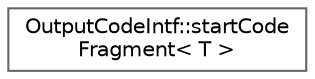 digraph "Graphical Class Hierarchy"
{
 // INTERACTIVE_SVG=YES
 // LATEX_PDF_SIZE
  bgcolor="transparent";
  edge [fontname=Helvetica,fontsize=10,labelfontname=Helvetica,labelfontsize=10];
  node [fontname=Helvetica,fontsize=10,shape=box,height=0.2,width=0.4];
  rankdir="LR";
  Node0 [label="OutputCodeIntf::startCode\lFragment\< T \>",height=0.2,width=0.4,color="grey40", fillcolor="white", style="filled",URL="$d2/d8a/struct_output_code_intf_1_1start_code_fragment.html",tooltip=" "];
}
